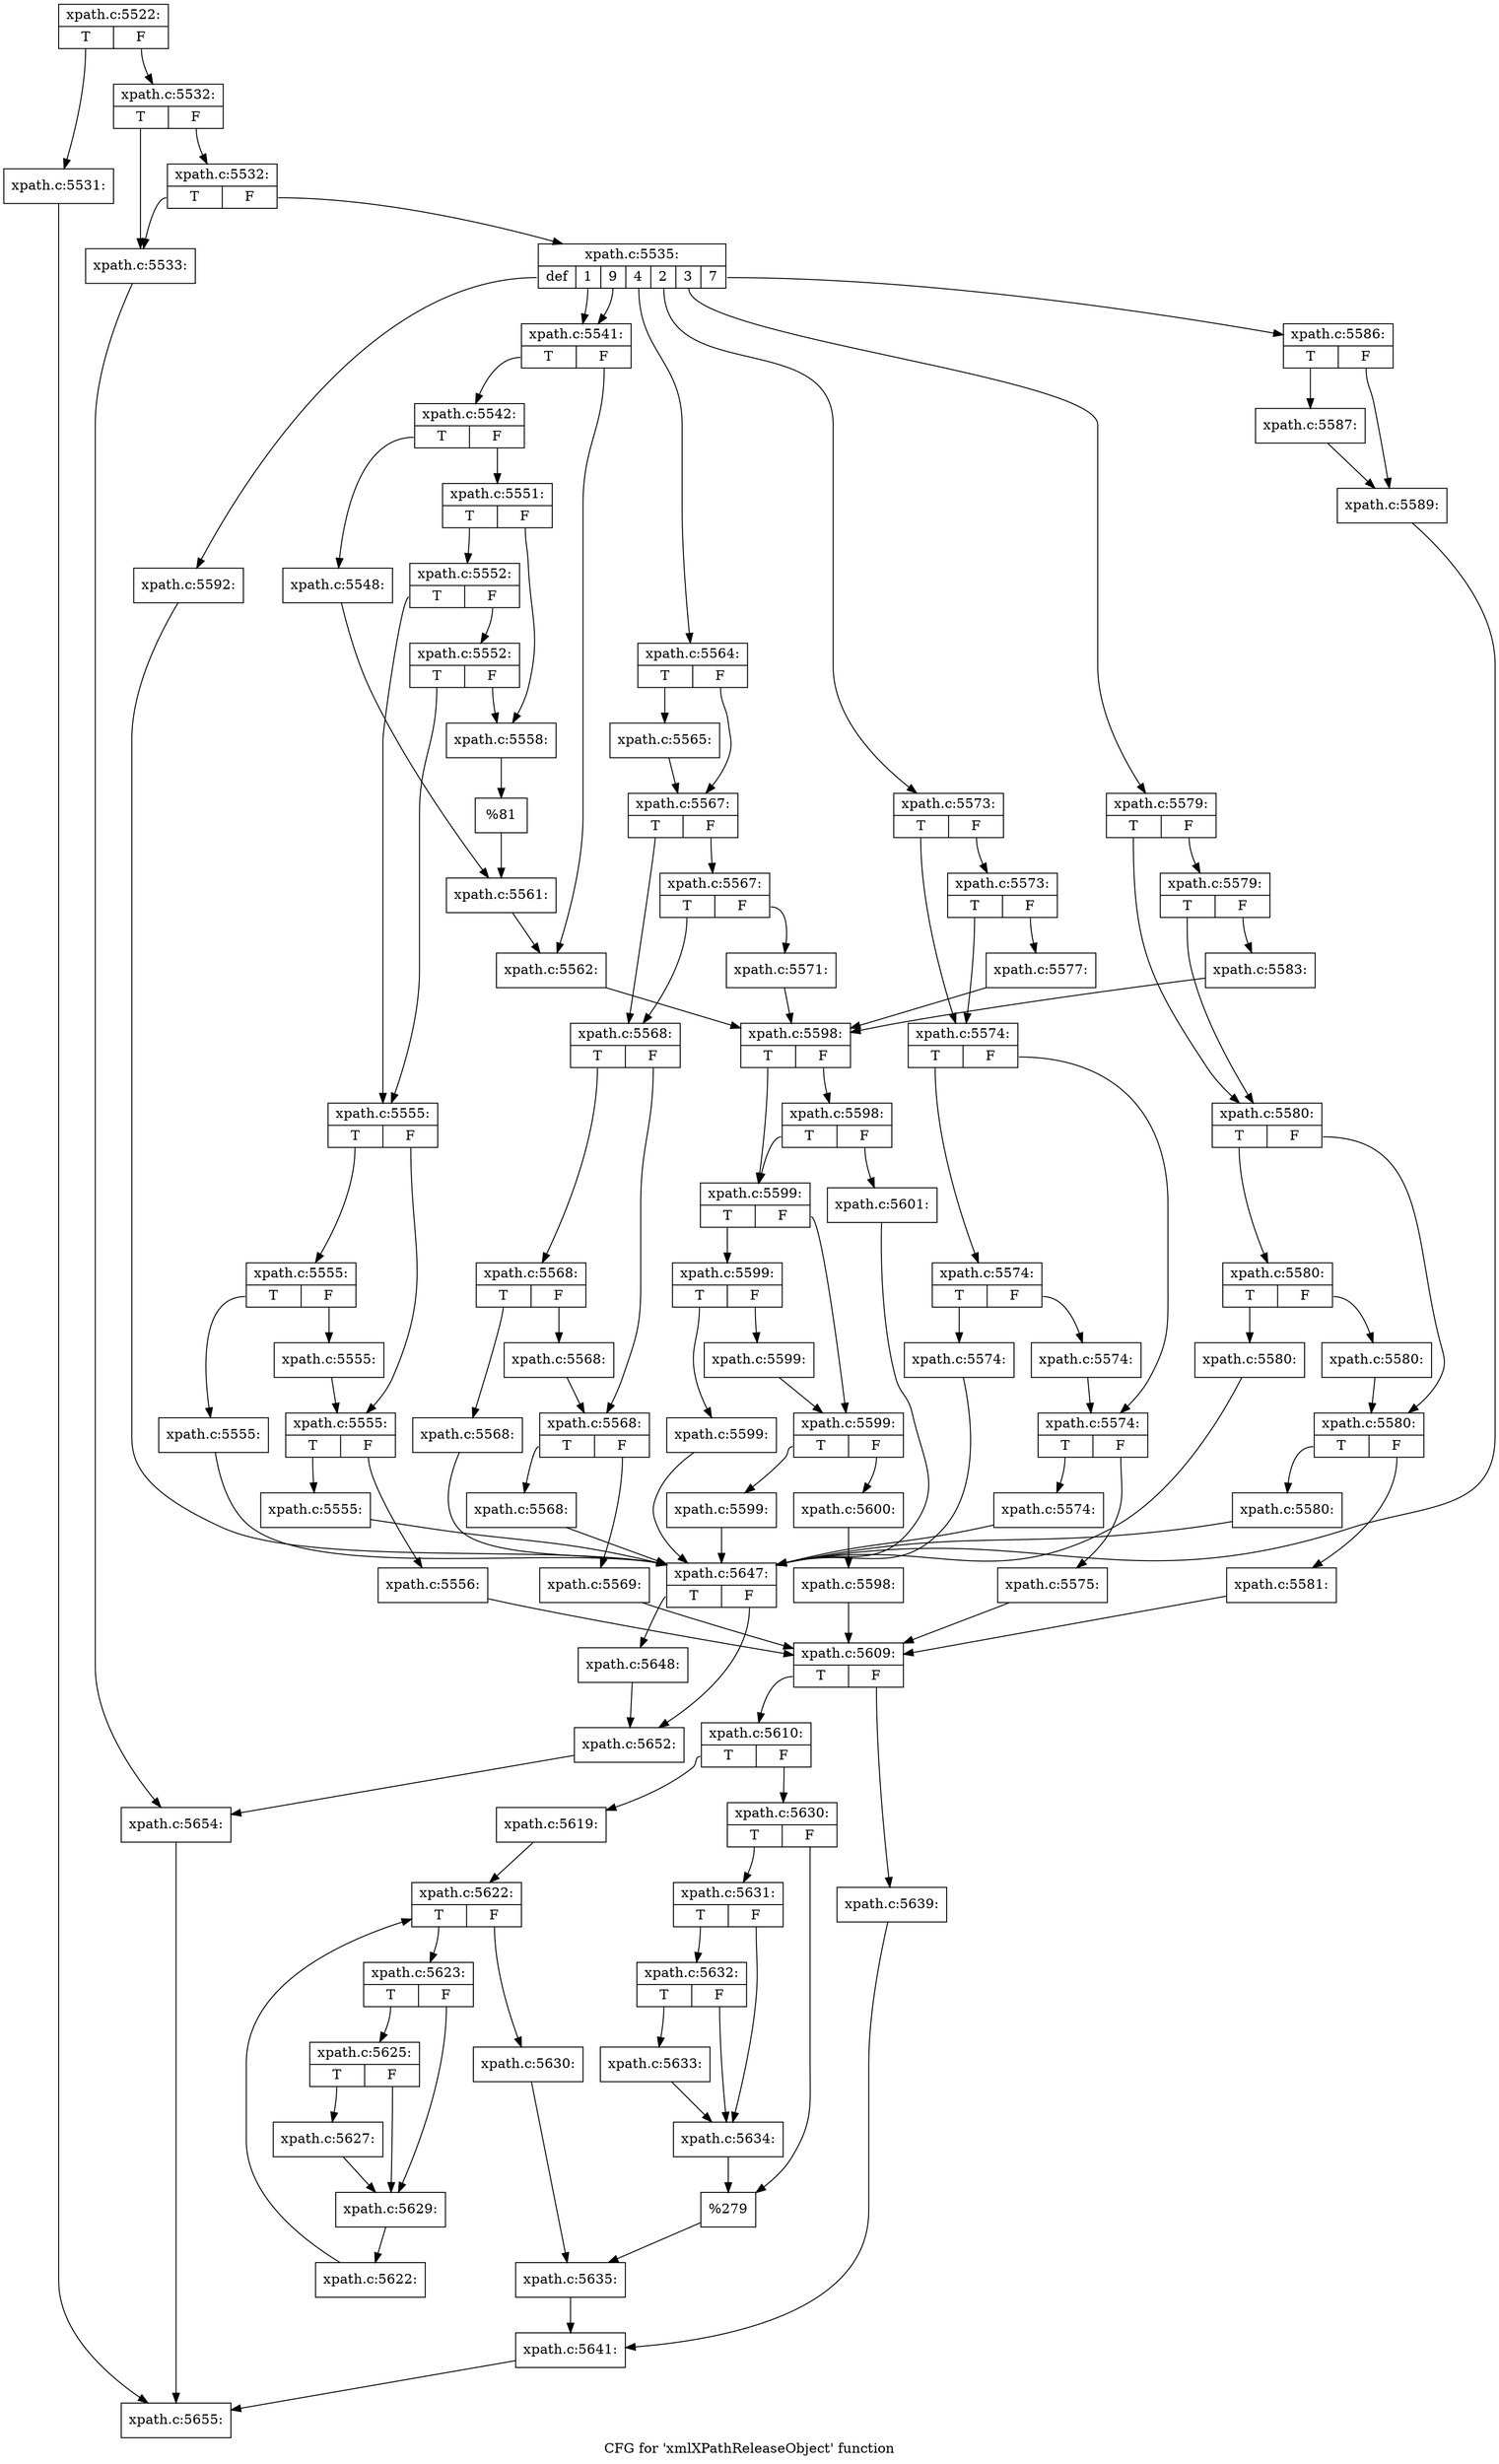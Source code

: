 digraph "CFG for 'xmlXPathReleaseObject' function" {
	label="CFG for 'xmlXPathReleaseObject' function";

	Node0x4d68920 [shape=record,label="{xpath.c:5522:|{<s0>T|<s1>F}}"];
	Node0x4d68920:s0 -> Node0x4d68ce0;
	Node0x4d68920:s1 -> Node0x4d68d30;
	Node0x4d68ce0 [shape=record,label="{xpath.c:5531:}"];
	Node0x4d68ce0 -> Node0x4d6c710;
	Node0x4d68d30 [shape=record,label="{xpath.c:5532:|{<s0>T|<s1>F}}"];
	Node0x4d68d30:s0 -> Node0x4d6d130;
	Node0x4d68d30:s1 -> Node0x4d6d220;
	Node0x4d6d220 [shape=record,label="{xpath.c:5532:|{<s0>T|<s1>F}}"];
	Node0x4d6d220:s0 -> Node0x4d6d130;
	Node0x4d6d220:s1 -> Node0x4d6d1d0;
	Node0x4d6d130 [shape=record,label="{xpath.c:5533:}"];
	Node0x4d6d130 -> Node0x4d6d180;
	Node0x4d6d1d0 [shape=record,label="{xpath.c:5535:|{<s0>def|<s1>1|<s2>9|<s3>4|<s4>2|<s5>3|<s6>7}}"];
	Node0x4d6d1d0:s0 -> Node0x4d6e2a0;
	Node0x4d6d1d0:s1 -> Node0x4d6e5e0;
	Node0x4d6d1d0:s2 -> Node0x4d6e5e0;
	Node0x4d6d1d0:s3 -> Node0x4d73070;
	Node0x4d6d1d0:s4 -> Node0x4d751a0;
	Node0x4d6d1d0:s5 -> Node0x4d76b30;
	Node0x4d6d1d0:s6 -> Node0x4d784c0;
	Node0x4d6e5e0 [shape=record,label="{xpath.c:5541:|{<s0>T|<s1>F}}"];
	Node0x4d6e5e0:s0 -> Node0x4d6e6d0;
	Node0x4d6e5e0:s1 -> Node0x4d6e720;
	Node0x4d6e6d0 [shape=record,label="{xpath.c:5542:|{<s0>T|<s1>F}}"];
	Node0x4d6e6d0:s0 -> Node0x4d6ec10;
	Node0x4d6e6d0:s1 -> Node0x4d6ecb0;
	Node0x4d6ec10 [shape=record,label="{xpath.c:5548:}"];
	Node0x4d6ec10 -> Node0x4d6ec60;
	Node0x4d6ecb0 [shape=record,label="{xpath.c:5551:|{<s0>T|<s1>F}}"];
	Node0x4d6ecb0:s0 -> Node0x4d6f930;
	Node0x4d6ecb0:s1 -> Node0x4d6f8e0;
	Node0x4d6f930 [shape=record,label="{xpath.c:5552:|{<s0>T|<s1>F}}"];
	Node0x4d6f930:s0 -> Node0x4d6f840;
	Node0x4d6f930:s1 -> Node0x4d6feb0;
	Node0x4d6feb0 [shape=record,label="{xpath.c:5552:|{<s0>T|<s1>F}}"];
	Node0x4d6feb0:s0 -> Node0x4d6f840;
	Node0x4d6feb0:s1 -> Node0x4d6f8e0;
	Node0x4d6f840 [shape=record,label="{xpath.c:5555:|{<s0>T|<s1>F}}"];
	Node0x4d6f840:s0 -> Node0x4d70750;
	Node0x4d6f840:s1 -> Node0x4d707a0;
	Node0x4d70750 [shape=record,label="{xpath.c:5555:|{<s0>T|<s1>F}}"];
	Node0x4d70750:s0 -> Node0x46d4ec0;
	Node0x4d70750:s1 -> Node0x4d71380;
	Node0x46d4ec0 [shape=record,label="{xpath.c:5555:}"];
	Node0x46d4ec0 -> Node0x4d71930;
	Node0x4d71380 [shape=record,label="{xpath.c:5555:}"];
	Node0x4d71380 -> Node0x4d707a0;
	Node0x4d707a0 [shape=record,label="{xpath.c:5555:|{<s0>T|<s1>F}}"];
	Node0x4d707a0:s0 -> Node0x4d71410;
	Node0x4d707a0:s1 -> Node0x4d71460;
	Node0x4d71410 [shape=record,label="{xpath.c:5555:}"];
	Node0x4d71410 -> Node0x4d71930;
	Node0x4d71460 [shape=record,label="{xpath.c:5556:}"];
	Node0x4d71460 -> Node0x4d72ad0;
	Node0x4d6f8e0 [shape=record,label="{xpath.c:5558:}"];
	Node0x4d6f8e0 -> Node0x4d6f890;
	Node0x4d6f890 [shape=record,label="{%81}"];
	Node0x4d6f890 -> Node0x4d6ec60;
	Node0x4d6ec60 [shape=record,label="{xpath.c:5561:}"];
	Node0x4d6ec60 -> Node0x4d6e720;
	Node0x4d6e720 [shape=record,label="{xpath.c:5562:}"];
	Node0x4d6e720 -> Node0x4d6e090;
	Node0x4d73070 [shape=record,label="{xpath.c:5564:|{<s0>T|<s1>F}}"];
	Node0x4d73070:s0 -> Node0x4d73120;
	Node0x4d73070:s1 -> Node0x4d73170;
	Node0x4d73120 [shape=record,label="{xpath.c:5565:}"];
	Node0x4d73120 -> Node0x4d73170;
	Node0x4d73170 [shape=record,label="{xpath.c:5567:|{<s0>T|<s1>F}}"];
	Node0x4d73170:s0 -> Node0x4d738c0;
	Node0x4d73170:s1 -> Node0x4d73960;
	Node0x4d73960 [shape=record,label="{xpath.c:5567:|{<s0>T|<s1>F}}"];
	Node0x4d73960:s0 -> Node0x4d738c0;
	Node0x4d73960:s1 -> Node0x4d73910;
	Node0x4d738c0 [shape=record,label="{xpath.c:5568:|{<s0>T|<s1>F}}"];
	Node0x4d738c0:s0 -> Node0x4d741e0;
	Node0x4d738c0:s1 -> Node0x4d74230;
	Node0x4d741e0 [shape=record,label="{xpath.c:5568:|{<s0>T|<s1>F}}"];
	Node0x4d741e0:s0 -> Node0x4d74700;
	Node0x4d741e0:s1 -> Node0x4d74750;
	Node0x4d74700 [shape=record,label="{xpath.c:5568:}"];
	Node0x4d74700 -> Node0x4d71930;
	Node0x4d74750 [shape=record,label="{xpath.c:5568:}"];
	Node0x4d74750 -> Node0x4d74230;
	Node0x4d74230 [shape=record,label="{xpath.c:5568:|{<s0>T|<s1>F}}"];
	Node0x4d74230:s0 -> Node0x4d74b30;
	Node0x4d74230:s1 -> Node0x4d74b80;
	Node0x4d74b30 [shape=record,label="{xpath.c:5568:}"];
	Node0x4d74b30 -> Node0x4d71930;
	Node0x4d74b80 [shape=record,label="{xpath.c:5569:}"];
	Node0x4d74b80 -> Node0x4d72ad0;
	Node0x4d73910 [shape=record,label="{xpath.c:5571:}"];
	Node0x4d73910 -> Node0x4d6e090;
	Node0x4d751a0 [shape=record,label="{xpath.c:5573:|{<s0>T|<s1>F}}"];
	Node0x4d751a0:s0 -> Node0x4d75250;
	Node0x4d751a0:s1 -> Node0x4d752f0;
	Node0x4d752f0 [shape=record,label="{xpath.c:5573:|{<s0>T|<s1>F}}"];
	Node0x4d752f0:s0 -> Node0x4d75250;
	Node0x4d752f0:s1 -> Node0x4d752a0;
	Node0x4d75250 [shape=record,label="{xpath.c:5574:|{<s0>T|<s1>F}}"];
	Node0x4d75250:s0 -> Node0x4d75b70;
	Node0x4d75250:s1 -> Node0x4d75bc0;
	Node0x4d75b70 [shape=record,label="{xpath.c:5574:|{<s0>T|<s1>F}}"];
	Node0x4d75b70:s0 -> Node0x4d76090;
	Node0x4d75b70:s1 -> Node0x4d760e0;
	Node0x4d76090 [shape=record,label="{xpath.c:5574:}"];
	Node0x4d76090 -> Node0x4d71930;
	Node0x4d760e0 [shape=record,label="{xpath.c:5574:}"];
	Node0x4d760e0 -> Node0x4d75bc0;
	Node0x4d75bc0 [shape=record,label="{xpath.c:5574:|{<s0>T|<s1>F}}"];
	Node0x4d75bc0:s0 -> Node0x4d764c0;
	Node0x4d75bc0:s1 -> Node0x4d76510;
	Node0x4d764c0 [shape=record,label="{xpath.c:5574:}"];
	Node0x4d764c0 -> Node0x4d71930;
	Node0x4d76510 [shape=record,label="{xpath.c:5575:}"];
	Node0x4d76510 -> Node0x4d72ad0;
	Node0x4d752a0 [shape=record,label="{xpath.c:5577:}"];
	Node0x4d752a0 -> Node0x4d6e090;
	Node0x4d76b30 [shape=record,label="{xpath.c:5579:|{<s0>T|<s1>F}}"];
	Node0x4d76b30:s0 -> Node0x4d76be0;
	Node0x4d76b30:s1 -> Node0x4d76c80;
	Node0x4d76c80 [shape=record,label="{xpath.c:5579:|{<s0>T|<s1>F}}"];
	Node0x4d76c80:s0 -> Node0x4d76be0;
	Node0x4d76c80:s1 -> Node0x4d76c30;
	Node0x4d76be0 [shape=record,label="{xpath.c:5580:|{<s0>T|<s1>F}}"];
	Node0x4d76be0:s0 -> Node0x4d77500;
	Node0x4d76be0:s1 -> Node0x4d77550;
	Node0x4d77500 [shape=record,label="{xpath.c:5580:|{<s0>T|<s1>F}}"];
	Node0x4d77500:s0 -> Node0x4d77a20;
	Node0x4d77500:s1 -> Node0x4d77a70;
	Node0x4d77a20 [shape=record,label="{xpath.c:5580:}"];
	Node0x4d77a20 -> Node0x4d71930;
	Node0x4d77a70 [shape=record,label="{xpath.c:5580:}"];
	Node0x4d77a70 -> Node0x4d77550;
	Node0x4d77550 [shape=record,label="{xpath.c:5580:|{<s0>T|<s1>F}}"];
	Node0x4d77550:s0 -> Node0x4d77e50;
	Node0x4d77550:s1 -> Node0x4d77ea0;
	Node0x4d77e50 [shape=record,label="{xpath.c:5580:}"];
	Node0x4d77e50 -> Node0x4d71930;
	Node0x4d77ea0 [shape=record,label="{xpath.c:5581:}"];
	Node0x4d77ea0 -> Node0x4d72ad0;
	Node0x4d76c30 [shape=record,label="{xpath.c:5583:}"];
	Node0x4d76c30 -> Node0x4d6e090;
	Node0x4d784c0 [shape=record,label="{xpath.c:5586:|{<s0>T|<s1>F}}"];
	Node0x4d784c0:s0 -> Node0x4d78570;
	Node0x4d784c0:s1 -> Node0x4d785c0;
	Node0x4d78570 [shape=record,label="{xpath.c:5587:}"];
	Node0x4d78570 -> Node0x4d785c0;
	Node0x4d785c0 [shape=record,label="{xpath.c:5589:}"];
	Node0x4d785c0 -> Node0x4d71930;
	Node0x4d6e2a0 [shape=record,label="{xpath.c:5592:}"];
	Node0x4d6e2a0 -> Node0x4d71930;
	Node0x4d6e090 [shape=record,label="{xpath.c:5598:|{<s0>T|<s1>F}}"];
	Node0x4d6e090:s0 -> Node0x4d78f20;
	Node0x4d6e090:s1 -> Node0x4d79010;
	Node0x4d79010 [shape=record,label="{xpath.c:5598:|{<s0>T|<s1>F}}"];
	Node0x4d79010:s0 -> Node0x4d78f20;
	Node0x4d79010:s1 -> Node0x4d78fc0;
	Node0x4d78f20 [shape=record,label="{xpath.c:5599:|{<s0>T|<s1>F}}"];
	Node0x4d78f20:s0 -> Node0x4d79910;
	Node0x4d78f20:s1 -> Node0x4d79960;
	Node0x4d79910 [shape=record,label="{xpath.c:5599:|{<s0>T|<s1>F}}"];
	Node0x4d79910:s0 -> Node0x4d79eb0;
	Node0x4d79910:s1 -> Node0x4d79f00;
	Node0x4d79eb0 [shape=record,label="{xpath.c:5599:}"];
	Node0x4d79eb0 -> Node0x4d71930;
	Node0x4d79f00 [shape=record,label="{xpath.c:5599:}"];
	Node0x4d79f00 -> Node0x4d79960;
	Node0x4d79960 [shape=record,label="{xpath.c:5599:|{<s0>T|<s1>F}}"];
	Node0x4d79960:s0 -> Node0x4d7a320;
	Node0x4d79960:s1 -> Node0x4d7a370;
	Node0x4d7a320 [shape=record,label="{xpath.c:5599:}"];
	Node0x4d7a320 -> Node0x4d71930;
	Node0x4d7a370 [shape=record,label="{xpath.c:5600:}"];
	Node0x4d7a370 -> Node0x4d78f70;
	Node0x4d78fc0 [shape=record,label="{xpath.c:5601:}"];
	Node0x4d78fc0 -> Node0x4d71930;
	Node0x4d78f70 [shape=record,label="{xpath.c:5598:}"];
	Node0x4d78f70 -> Node0x4d72ad0;
	Node0x4d72ad0 [shape=record,label="{xpath.c:5609:|{<s0>T|<s1>F}}"];
	Node0x4d72ad0:s0 -> Node0x4d7aa60;
	Node0x4d72ad0:s1 -> Node0x4d7ab00;
	Node0x4d7aa60 [shape=record,label="{xpath.c:5610:|{<s0>T|<s1>F}}"];
	Node0x4d7aa60:s0 -> Node0x4d7b4a0;
	Node0x4d7aa60:s1 -> Node0x4d7b540;
	Node0x4d7b4a0 [shape=record,label="{xpath.c:5619:}"];
	Node0x4d7b4a0 -> Node0x4d7c100;
	Node0x4d7c100 [shape=record,label="{xpath.c:5622:|{<s0>T|<s1>F}}"];
	Node0x4d7c100:s0 -> Node0x4d7c380;
	Node0x4d7c100:s1 -> Node0x4d7bf60;
	Node0x4d7c380 [shape=record,label="{xpath.c:5623:|{<s0>T|<s1>F}}"];
	Node0x4d7c380:s0 -> Node0x4d7cc90;
	Node0x4d7c380:s1 -> Node0x4d7cc40;
	Node0x4d7cc90 [shape=record,label="{xpath.c:5625:|{<s0>T|<s1>F}}"];
	Node0x4d7cc90:s0 -> Node0x4d7cbf0;
	Node0x4d7cc90:s1 -> Node0x4d7cc40;
	Node0x4d7cbf0 [shape=record,label="{xpath.c:5627:}"];
	Node0x4d7cbf0 -> Node0x4d7cc40;
	Node0x4d7cc40 [shape=record,label="{xpath.c:5629:}"];
	Node0x4d7cc40 -> Node0x4d7c2f0;
	Node0x4d7c2f0 [shape=record,label="{xpath.c:5622:}"];
	Node0x4d7c2f0 -> Node0x4d7c100;
	Node0x4d7bf60 [shape=record,label="{xpath.c:5630:}"];
	Node0x4d7bf60 -> Node0x4d7b4f0;
	Node0x4d7b540 [shape=record,label="{xpath.c:5630:|{<s0>T|<s1>F}}"];
	Node0x4d7b540:s0 -> Node0x4d7da20;
	Node0x4d7b540:s1 -> Node0x4d7da70;
	Node0x4d7da20 [shape=record,label="{xpath.c:5631:|{<s0>T|<s1>F}}"];
	Node0x4d7da20:s0 -> Node0x4d7e000;
	Node0x4d7da20:s1 -> Node0x4d7dfb0;
	Node0x4d7e000 [shape=record,label="{xpath.c:5632:|{<s0>T|<s1>F}}"];
	Node0x4d7e000:s0 -> Node0x4d7df60;
	Node0x4d7e000:s1 -> Node0x4d7dfb0;
	Node0x4d7df60 [shape=record,label="{xpath.c:5633:}"];
	Node0x4d7df60 -> Node0x4d7dfb0;
	Node0x4d7dfb0 [shape=record,label="{xpath.c:5634:}"];
	Node0x4d7dfb0 -> Node0x4d7da70;
	Node0x4d7da70 [shape=record,label="{%279}"];
	Node0x4d7da70 -> Node0x4d7b4f0;
	Node0x4d7b4f0 [shape=record,label="{xpath.c:5635:}"];
	Node0x4d7b4f0 -> Node0x4d7aab0;
	Node0x4d7ab00 [shape=record,label="{xpath.c:5639:}"];
	Node0x4d7ab00 -> Node0x4d7aab0;
	Node0x4d7aab0 [shape=record,label="{xpath.c:5641:}"];
	Node0x4d7aab0 -> Node0x4d6c710;
	Node0x4d71930 [shape=record,label="{xpath.c:5647:|{<s0>T|<s1>F}}"];
	Node0x4d71930:s0 -> Node0x4d7fca0;
	Node0x4d71930:s1 -> Node0x4d7fcf0;
	Node0x4d7fca0 [shape=record,label="{xpath.c:5648:}"];
	Node0x4d7fca0 -> Node0x4d7fcf0;
	Node0x4d7fcf0 [shape=record,label="{xpath.c:5652:}"];
	Node0x4d7fcf0 -> Node0x4d6d180;
	Node0x4d6d180 [shape=record,label="{xpath.c:5654:}"];
	Node0x4d6d180 -> Node0x4d6c710;
	Node0x4d6c710 [shape=record,label="{xpath.c:5655:}"];
}
